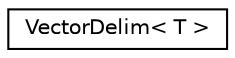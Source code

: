digraph "类继承关系图"
{
  edge [fontname="Helvetica",fontsize="10",labelfontname="Helvetica",labelfontsize="10"];
  node [fontname="Helvetica",fontsize="10",shape=record];
  rankdir="LR";
  Node0 [label="VectorDelim\< T \>",height=0.2,width=0.4,color="black", fillcolor="white", style="filled",URL="$db/d58/class_vector_delim.html"];
}
